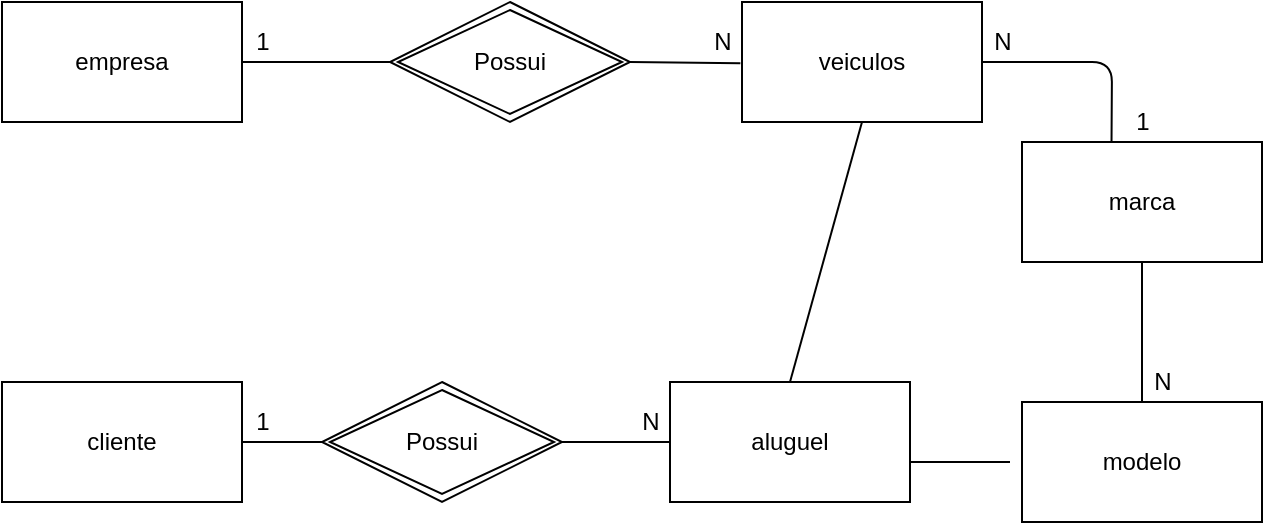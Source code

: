 <mxfile version="14.9.3" type="device"><diagram id="jZlKWt3PR52JEg4Bh3wa" name="Page-1"><mxGraphModel dx="1038" dy="579" grid="1" gridSize="10" guides="1" tooltips="1" connect="1" arrows="1" fold="1" page="1" pageScale="1" pageWidth="827" pageHeight="1169" math="0" shadow="0"><root><mxCell id="0"/><mxCell id="1" parent="0"/><mxCell id="EnAOMG7X5qTsEvlNGTjg-1" value="empresa" style="rounded=0;whiteSpace=wrap;html=1;" vertex="1" parent="1"><mxGeometry x="80" y="90" width="120" height="60" as="geometry"/></mxCell><mxCell id="EnAOMG7X5qTsEvlNGTjg-2" value="veiculos" style="rounded=0;whiteSpace=wrap;html=1;" vertex="1" parent="1"><mxGeometry x="450" y="90" width="120" height="60" as="geometry"/></mxCell><mxCell id="EnAOMG7X5qTsEvlNGTjg-4" value="Possui" style="shape=rhombus;double=1;perimeter=rhombusPerimeter;whiteSpace=wrap;html=1;align=center;" vertex="1" parent="1"><mxGeometry x="274" y="90" width="120" height="60" as="geometry"/></mxCell><mxCell id="EnAOMG7X5qTsEvlNGTjg-8" value="1" style="text;html=1;align=center;verticalAlign=middle;resizable=0;points=[];autosize=1;strokeColor=none;" vertex="1" parent="1"><mxGeometry x="200" y="100" width="20" height="20" as="geometry"/></mxCell><mxCell id="EnAOMG7X5qTsEvlNGTjg-9" value="N" style="text;html=1;align=center;verticalAlign=middle;resizable=0;points=[];autosize=1;strokeColor=none;" vertex="1" parent="1"><mxGeometry x="430" y="100" width="20" height="20" as="geometry"/></mxCell><mxCell id="EnAOMG7X5qTsEvlNGTjg-21" value="cliente" style="rounded=0;whiteSpace=wrap;html=1;" vertex="1" parent="1"><mxGeometry x="80" y="280" width="120" height="60" as="geometry"/></mxCell><mxCell id="EnAOMG7X5qTsEvlNGTjg-23" value="Possui" style="shape=rhombus;double=1;perimeter=rhombusPerimeter;whiteSpace=wrap;html=1;align=center;" vertex="1" parent="1"><mxGeometry x="240" y="280" width="120" height="60" as="geometry"/></mxCell><mxCell id="EnAOMG7X5qTsEvlNGTjg-25" value="marca" style="rounded=0;whiteSpace=wrap;html=1;" vertex="1" parent="1"><mxGeometry x="590" y="160" width="120" height="60" as="geometry"/></mxCell><mxCell id="EnAOMG7X5qTsEvlNGTjg-29" value="modelo" style="rounded=0;whiteSpace=wrap;html=1;" vertex="1" parent="1"><mxGeometry x="590" y="290" width="120" height="60" as="geometry"/></mxCell><mxCell id="EnAOMG7X5qTsEvlNGTjg-32" value="aluguel" style="rounded=0;whiteSpace=wrap;html=1;" vertex="1" parent="1"><mxGeometry x="414" y="280" width="120" height="60" as="geometry"/></mxCell><mxCell id="EnAOMG7X5qTsEvlNGTjg-34" value="1" style="text;html=1;align=center;verticalAlign=middle;resizable=0;points=[];autosize=1;strokeColor=none;" vertex="1" parent="1"><mxGeometry x="200" y="290" width="20" height="20" as="geometry"/></mxCell><mxCell id="EnAOMG7X5qTsEvlNGTjg-35" value="N" style="text;html=1;align=center;verticalAlign=middle;resizable=0;points=[];autosize=1;strokeColor=none;" vertex="1" parent="1"><mxGeometry x="394" y="290" width="20" height="20" as="geometry"/></mxCell><mxCell id="EnAOMG7X5qTsEvlNGTjg-36" value="N" style="text;html=1;align=center;verticalAlign=middle;resizable=0;points=[];autosize=1;strokeColor=none;" vertex="1" parent="1"><mxGeometry x="570" y="100" width="20" height="20" as="geometry"/></mxCell><mxCell id="EnAOMG7X5qTsEvlNGTjg-37" value="1" style="text;html=1;align=center;verticalAlign=middle;resizable=0;points=[];autosize=1;strokeColor=none;" vertex="1" parent="1"><mxGeometry x="640" y="140" width="20" height="20" as="geometry"/></mxCell><mxCell id="EnAOMG7X5qTsEvlNGTjg-38" value="N" style="text;html=1;align=center;verticalAlign=middle;resizable=0;points=[];autosize=1;strokeColor=none;" vertex="1" parent="1"><mxGeometry x="650" y="270" width="20" height="20" as="geometry"/></mxCell><mxCell id="EnAOMG7X5qTsEvlNGTjg-41" value="" style="endArrow=none;html=1;" edge="1" parent="1" target="EnAOMG7X5qTsEvlNGTjg-4"><mxGeometry width="50" height="50" relative="1" as="geometry"><mxPoint x="200" y="120" as="sourcePoint"/><mxPoint x="250" y="70" as="targetPoint"/></mxGeometry></mxCell><mxCell id="EnAOMG7X5qTsEvlNGTjg-42" value="" style="endArrow=none;html=1;" edge="1" parent="1" target="EnAOMG7X5qTsEvlNGTjg-4"><mxGeometry width="50" height="50" relative="1" as="geometry"><mxPoint x="200" y="120" as="sourcePoint"/><mxPoint x="274" y="120" as="targetPoint"/><Array as="points"><mxPoint x="260" y="120"/></Array></mxGeometry></mxCell><mxCell id="EnAOMG7X5qTsEvlNGTjg-43" value="" style="endArrow=none;html=1;" edge="1" parent="1" target="EnAOMG7X5qTsEvlNGTjg-4"><mxGeometry width="50" height="50" relative="1" as="geometry"><mxPoint x="200" y="120" as="sourcePoint"/><mxPoint x="274" y="120" as="targetPoint"/><Array as="points"><mxPoint x="250" y="120"/><mxPoint x="260" y="120"/></Array></mxGeometry></mxCell><mxCell id="EnAOMG7X5qTsEvlNGTjg-45" value="" style="endArrow=none;html=1;entryX=0.96;entryY=1.03;entryDx=0;entryDy=0;entryPerimeter=0;" edge="1" parent="1" target="EnAOMG7X5qTsEvlNGTjg-9"><mxGeometry width="50" height="50" relative="1" as="geometry"><mxPoint x="394" y="120" as="sourcePoint"/><mxPoint x="444" y="70" as="targetPoint"/></mxGeometry></mxCell><mxCell id="EnAOMG7X5qTsEvlNGTjg-46" value="" style="endArrow=none;html=1;entryX=0.373;entryY=-0.003;entryDx=0;entryDy=0;entryPerimeter=0;" edge="1" parent="1" target="EnAOMG7X5qTsEvlNGTjg-25"><mxGeometry width="50" height="50" relative="1" as="geometry"><mxPoint x="570" y="120" as="sourcePoint"/><mxPoint x="620" y="70" as="targetPoint"/><Array as="points"><mxPoint x="635" y="120"/></Array></mxGeometry></mxCell><mxCell id="EnAOMG7X5qTsEvlNGTjg-47" value="" style="endArrow=none;html=1;entryX=0;entryY=0.5;entryDx=0;entryDy=0;" edge="1" parent="1" target="EnAOMG7X5qTsEvlNGTjg-23"><mxGeometry width="50" height="50" relative="1" as="geometry"><mxPoint x="200" y="310" as="sourcePoint"/><mxPoint x="250" y="260" as="targetPoint"/></mxGeometry></mxCell><mxCell id="EnAOMG7X5qTsEvlNGTjg-48" value="" style="endArrow=none;html=1;entryX=0;entryY=0.5;entryDx=0;entryDy=0;" edge="1" parent="1" target="EnAOMG7X5qTsEvlNGTjg-32"><mxGeometry width="50" height="50" relative="1" as="geometry"><mxPoint x="360" y="310" as="sourcePoint"/><mxPoint x="410" y="260" as="targetPoint"/></mxGeometry></mxCell><mxCell id="EnAOMG7X5qTsEvlNGTjg-49" value="" style="endArrow=none;html=1;" edge="1" parent="1"><mxGeometry width="50" height="50" relative="1" as="geometry"><mxPoint x="534" y="320" as="sourcePoint"/><mxPoint x="584" y="320" as="targetPoint"/></mxGeometry></mxCell><mxCell id="EnAOMG7X5qTsEvlNGTjg-51" value="" style="endArrow=none;html=1;entryX=0.5;entryY=1;entryDx=0;entryDy=0;" edge="1" parent="1" target="EnAOMG7X5qTsEvlNGTjg-25"><mxGeometry width="50" height="50" relative="1" as="geometry"><mxPoint x="650" y="290" as="sourcePoint"/><mxPoint x="700" y="240" as="targetPoint"/></mxGeometry></mxCell><mxCell id="EnAOMG7X5qTsEvlNGTjg-53" value="" style="endArrow=none;html=1;exitX=0.5;exitY=0;exitDx=0;exitDy=0;" edge="1" parent="1" source="EnAOMG7X5qTsEvlNGTjg-32"><mxGeometry width="50" height="50" relative="1" as="geometry"><mxPoint x="460" y="200" as="sourcePoint"/><mxPoint x="510" y="150" as="targetPoint"/></mxGeometry></mxCell></root></mxGraphModel></diagram></mxfile>